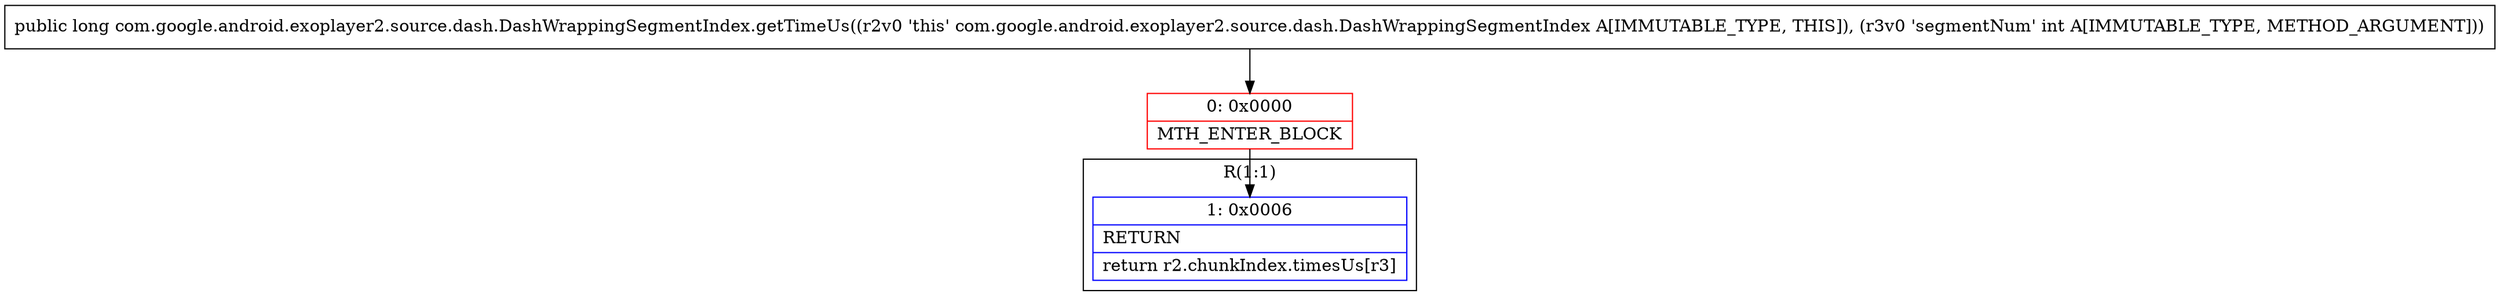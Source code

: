 digraph "CFG forcom.google.android.exoplayer2.source.dash.DashWrappingSegmentIndex.getTimeUs(I)J" {
subgraph cluster_Region_1307043111 {
label = "R(1:1)";
node [shape=record,color=blue];
Node_1 [shape=record,label="{1\:\ 0x0006|RETURN\l|return r2.chunkIndex.timesUs[r3]\l}"];
}
Node_0 [shape=record,color=red,label="{0\:\ 0x0000|MTH_ENTER_BLOCK\l}"];
MethodNode[shape=record,label="{public long com.google.android.exoplayer2.source.dash.DashWrappingSegmentIndex.getTimeUs((r2v0 'this' com.google.android.exoplayer2.source.dash.DashWrappingSegmentIndex A[IMMUTABLE_TYPE, THIS]), (r3v0 'segmentNum' int A[IMMUTABLE_TYPE, METHOD_ARGUMENT])) }"];
MethodNode -> Node_0;
Node_0 -> Node_1;
}

